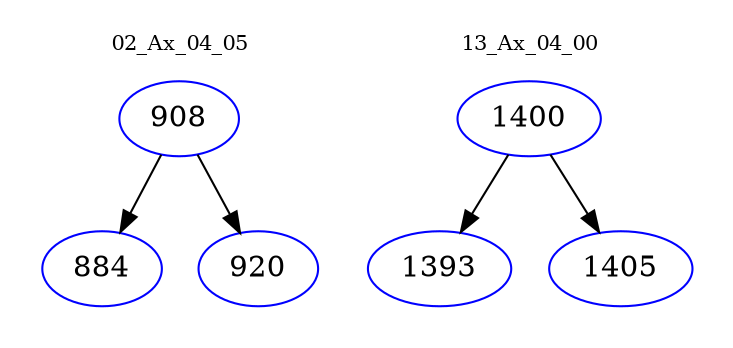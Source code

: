 digraph{
subgraph cluster_0 {
color = white
label = "02_Ax_04_05";
fontsize=10;
T0_908 [label="908", color="blue"]
T0_908 -> T0_884 [color="black"]
T0_884 [label="884", color="blue"]
T0_908 -> T0_920 [color="black"]
T0_920 [label="920", color="blue"]
}
subgraph cluster_1 {
color = white
label = "13_Ax_04_00";
fontsize=10;
T1_1400 [label="1400", color="blue"]
T1_1400 -> T1_1393 [color="black"]
T1_1393 [label="1393", color="blue"]
T1_1400 -> T1_1405 [color="black"]
T1_1405 [label="1405", color="blue"]
}
}

